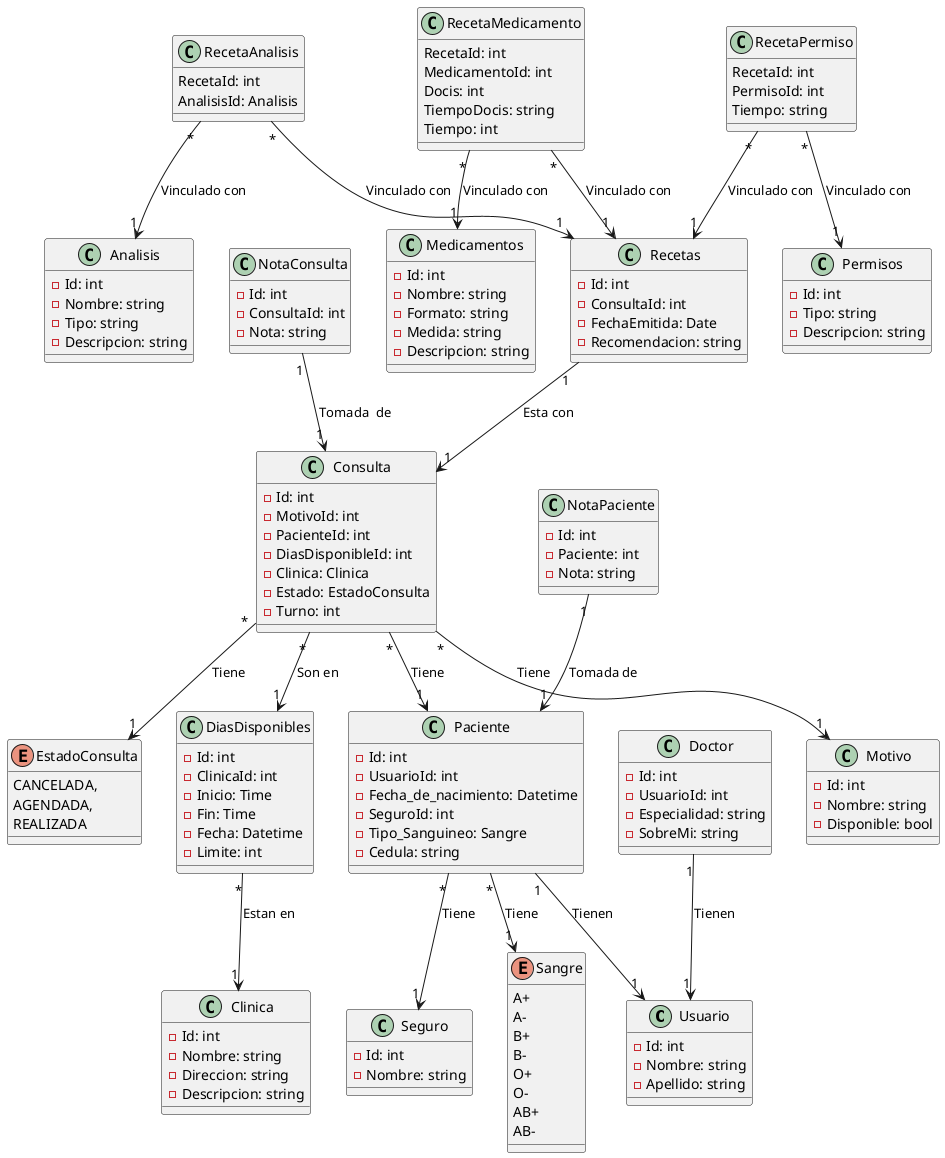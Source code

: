 @startuml

' Clases principales
class Usuario {
    -Id: int
    -Nombre: string
    -Apellido: string
}


class Paciente {
    -Id: int
    -UsuarioId: int
    -Fecha_de_nacimiento: Datetime 
    -SeguroId: int
    -Tipo_Sanguineo: Sangre
    -Cedula: string
}

class Doctor {
    -Id: int
    -UsuarioId: int
    -Especialidad: string
    -SobreMi: string
}

class Seguro {
    -Id: int
    -Nombre: string
}

class Motivo{
    -Id: int
    -Nombre: string
    -Disponible: bool
}

class Clinica {
    -Id: int 
    -Nombre: string
    -Direccion: string
    -Descripcion: string
}

class DiasDisponibles {
    -Id: int
    -ClinicaId: int 
    -Inicio: Time
    -Fin: Time 
    -Fecha: Datetime
    -Limite: int
}

class Consulta{
    -Id: int
    -MotivoId: int 
    -PacienteId: int
    -DiasDisponibleId: int
    -Clinica: Clinica
    -Estado: EstadoConsulta
    -Turno: int
}

class Recetas {
    -Id: int
    -ConsultaId: int
    -FechaEmitida: Date
    -Recomendacion: string
}

class Permisos {
    -Id: int 
    -Tipo: string
    -Descripcion: string
}

class Medicamentos {
    -Id: int
    -Nombre: string
    -Formato: string
    -Medida: string
    -Descripcion: string
}

class Analisis {
    -Id: int 
    -Nombre: string
    -Tipo: string
    -Descripcion: string
}

class RecetaAnalisis{
    RecetaId: int
    AnalisisId: Analisis
}

class RecetaMedicamento {
    RecetaId: int
    MedicamentoId: int
    Docis: int
    TiempoDocis: string
    Tiempo: int
}

class RecetaPermiso {
    RecetaId: int
    PermisoId: int
    Tiempo: string
}

class NotaConsulta {
    -Id: int
    -ConsultaId: int
    -Nota: string 
}

class NotaPaciente {
    -Id: int
    -Paciente: int
    -Nota: string
}


enum Sangre{
    A+
    A-
    B+
    B-
    O+
    O-
    AB+
    AB-
}

enum EstadoConsulta{
    CANCELADA,
    AGENDADA,
    REALIZADA
}

' Relaciones
Paciente "*" --> "1" Seguro : Tiene 
Paciente "*" --> "1" Sangre : Tiene
Consulta "*" --> "1" Motivo : Tiene
Consulta "*" -->  "1" EstadoConsulta : Tiene
Consulta "*" --> "1" Paciente : Tiene
Consulta "*" --> "1" DiasDisponibles : Son en  
NotaConsulta "1" --> "1" Consulta : Tomada  de
NotaPaciente "1" --> "1" Paciente : Tomada de
DiasDisponibles "*" --> "1" Clinica : Estan en
Recetas "1" --> "1" Consulta : Esta con
RecetaAnalisis "*" --> "1" Recetas : Vinculado con
RecetaAnalisis "*" --> "1" Analisis : Vinculado con
RecetaMedicamento "*" --> "1" Recetas : Vinculado con
RecetaMedicamento "*" --> "1" Medicamentos : Vinculado con
RecetaPermiso "*" --> "1" Recetas : Vinculado con
RecetaPermiso "*" --> "1" Permisos : Vinculado con
Paciente "1" --> "1" Usuario : Tienen
Doctor  "1" --> "1" Usuario : Tienen
@enduml

